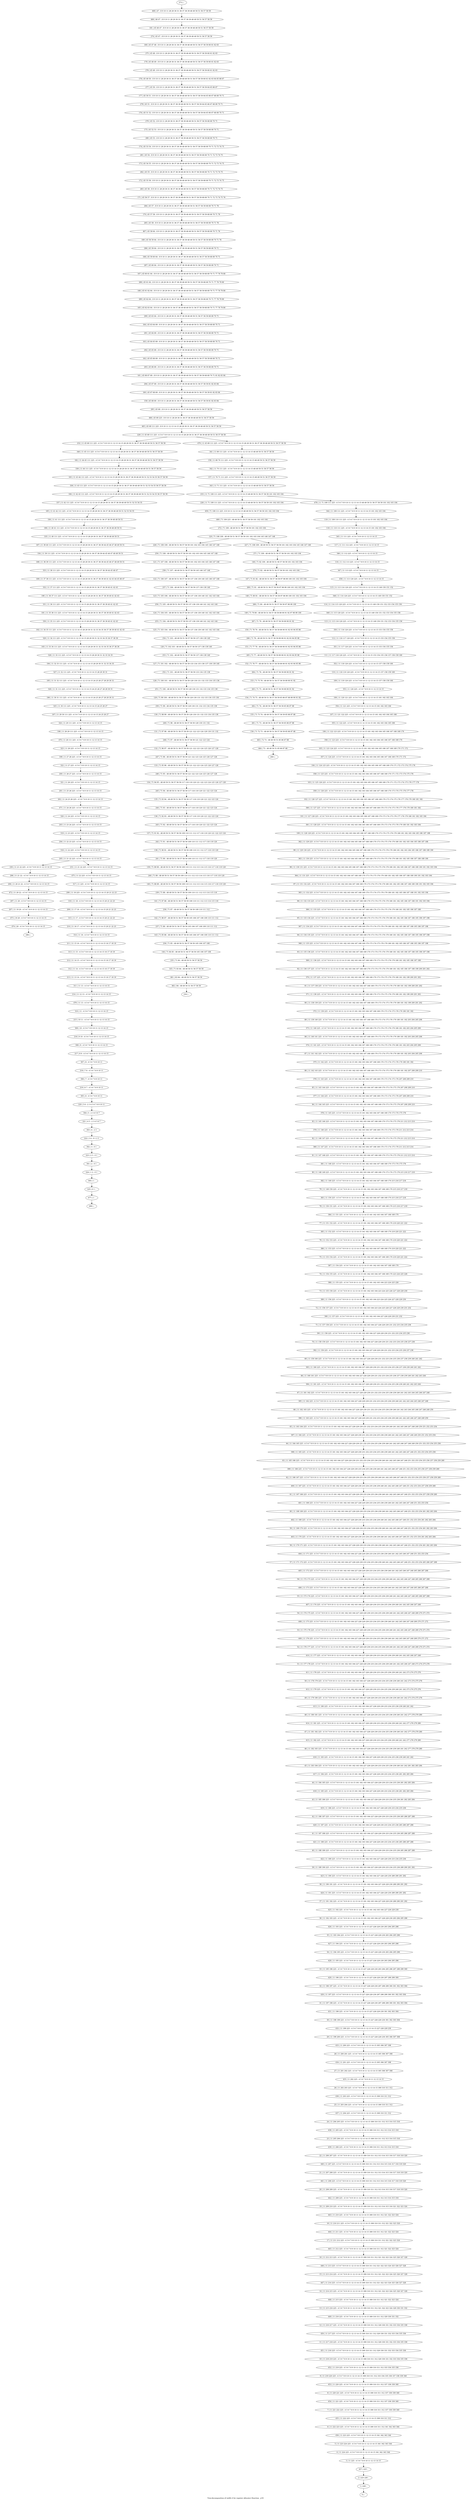 digraph G {
graph [label="Tree-decomposition of width 4 for register allocator (function _y1f)"]
0[label="0 | : "];
1[label="1 | 226 : "];
2[label="2 | 225 226 : "];
3[label="3 | 11 225 : 4 5 6 7 8 9 10 11 12 13 14 15 "];
4[label="4 | 11 224 225 : 4 5 6 7 8 9 10 11 12 13 14 15 341 342 343 344 "];
5[label="5 | 11 223 224 225 : 4 5 6 7 8 9 10 11 12 13 14 15 341 342 343 344 "];
6[label="6 | 11 222 223 225 : 4 5 6 7 8 9 10 11 12 13 14 15 309 310 311 312 341 342 343 344 "];
7[label="7 | 11 221 222 225 : 4 5 6 7 8 9 10 11 12 13 14 15 309 310 311 312 337 338 339 340 "];
8[label="8 | 11 220 221 225 : 4 5 6 7 8 9 10 11 12 13 14 15 309 310 311 312 337 338 339 340 "];
9[label="9 | 11 219 220 225 : 4 5 6 7 8 9 10 11 12 13 14 15 309 310 311 312 333 334 335 336 337 338 339 340 "];
10[label="10 | 11 218 219 225 : 4 5 6 7 8 9 10 11 12 13 14 15 309 310 311 312 329 330 331 332 333 334 335 336 "];
11[label="11 | 11 217 218 225 : 4 5 6 7 8 9 10 11 12 13 14 15 309 310 311 312 329 330 331 332 333 334 335 336 "];
12[label="12 | 11 216 217 225 : 4 5 6 7 8 9 10 11 12 13 14 15 309 310 311 312 329 330 331 332 333 334 335 336 "];
13[label="13 | 11 215 216 225 : 4 5 6 7 8 9 10 11 12 13 14 15 309 310 311 312 321 322 323 324 329 330 331 332 "];
14[label="14 | 11 214 215 225 : 4 5 6 7 8 9 10 11 12 13 14 15 309 310 311 312 321 322 323 324 325 326 327 328 "];
15[label="15 | 11 213 214 225 : 4 5 6 7 8 9 10 11 12 13 14 15 309 310 311 312 321 322 323 324 325 326 327 328 "];
16[label="16 | 11 212 213 225 : 4 5 6 7 8 9 10 11 12 13 14 15 309 310 311 312 321 322 323 324 325 326 327 328 "];
17[label="17 | 11 211 212 225 : 4 5 6 7 8 9 10 11 12 13 14 15 309 310 311 312 321 322 323 324 "];
18[label="18 | 11 210 211 225 : 4 5 6 7 8 9 10 11 12 13 14 15 309 310 311 312 321 322 323 324 "];
19[label="19 | 11 209 210 225 : 4 5 6 7 8 9 10 11 12 13 14 15 309 310 311 312 313 314 315 316 321 322 323 324 "];
20[label="20 | 11 208 209 225 : 4 5 6 7 8 9 10 11 12 13 14 15 309 310 311 312 313 314 315 316 317 318 319 320 "];
21[label="21 | 11 207 208 225 : 4 5 6 7 8 9 10 11 12 13 14 15 309 310 311 312 313 314 315 316 317 318 319 320 "];
22[label="22 | 11 206 207 225 : 4 5 6 7 8 9 10 11 12 13 14 15 309 310 311 312 313 314 315 316 317 318 319 320 "];
23[label="23 | 11 205 206 225 : 4 5 6 7 8 9 10 11 12 13 14 15 309 310 311 312 313 314 315 316 "];
24[label="24 | 11 204 205 225 : 4 5 6 7 8 9 10 11 12 13 14 15 309 310 311 312 313 314 315 316 "];
25[label="25 | 11 203 204 225 : 4 5 6 7 8 9 10 11 12 13 14 15 309 310 311 312 "];
26[label="26 | 11 202 203 225 : 4 5 6 7 8 9 10 11 12 13 14 15 309 310 311 312 "];
27[label="27 | 11 201 202 225 : 4 5 6 7 8 9 10 11 12 13 14 15 305 306 307 308 "];
28[label="28 | 11 200 201 225 : 4 5 6 7 8 9 10 11 12 13 14 15 305 306 307 308 "];
29[label="29 | 11 199 200 225 : 4 5 6 7 8 9 10 11 12 13 14 15 227 228 229 230 305 306 307 308 "];
30[label="30 | 11 198 199 225 : 4 5 6 7 8 9 10 11 12 13 14 15 227 228 229 230 301 302 303 304 "];
31[label="31 | 11 197 198 225 : 4 5 6 7 8 9 10 11 12 13 14 15 227 228 229 230 297 298 299 300 301 302 303 304 "];
32[label="32 | 11 196 197 225 : 4 5 6 7 8 9 10 11 12 13 14 15 227 228 229 230 297 298 299 300 301 302 303 304 "];
33[label="33 | 11 195 196 225 : 4 5 6 7 8 9 10 11 12 13 14 15 227 228 229 230 293 294 295 296 297 298 299 300 "];
34[label="34 | 11 194 195 225 : 4 5 6 7 8 9 10 11 12 13 14 15 227 228 229 230 293 294 295 296 "];
35[label="35 | 11 193 194 225 : 4 5 6 7 8 9 10 11 12 13 14 15 227 228 229 230 293 294 295 296 "];
36[label="36 | 11 192 193 225 : 4 5 6 7 8 9 10 11 12 13 14 15 161 162 163 164 227 228 229 230 293 294 295 296 "];
37[label="37 | 11 191 192 225 : 4 5 6 7 8 9 10 11 12 13 14 15 161 162 163 164 227 228 229 230 289 290 291 292 "];
38[label="38 | 11 190 191 225 : 4 5 6 7 8 9 10 11 12 13 14 15 161 162 163 164 227 228 229 230 289 290 291 292 "];
39[label="39 | 11 189 190 225 : 4 5 6 7 8 9 10 11 12 13 14 15 161 162 163 164 227 228 229 230 233 234 235 236 289 290 291 292 "];
40[label="40 | 11 188 189 225 : 4 5 6 7 8 9 10 11 12 13 14 15 161 162 163 164 227 228 229 230 233 234 235 236 285 286 287 288 "];
41[label="41 | 11 187 188 225 : 4 5 6 7 8 9 10 11 12 13 14 15 161 162 163 164 227 228 229 230 233 234 235 236 285 286 287 288 "];
42[label="42 | 11 186 187 225 : 4 5 6 7 8 9 10 11 12 13 14 15 161 162 163 164 227 228 229 230 233 234 235 236 285 286 287 288 "];
43[label="43 | 11 185 186 225 : 4 5 6 7 8 9 10 11 12 13 14 15 161 162 163 164 227 228 229 230 233 234 235 236 281 282 283 284 "];
44[label="44 | 11 184 185 225 : 4 5 6 7 8 9 10 11 12 13 14 15 161 162 163 164 227 228 229 230 233 234 235 236 281 282 283 284 "];
45[label="45 | 11 183 184 225 : 4 5 6 7 8 9 10 11 12 13 14 15 161 162 163 164 227 228 229 230 233 234 235 236 239 240 241 242 281 282 283 284 "];
46[label="46 | 11 182 183 225 : 4 5 6 7 8 9 10 11 12 13 14 15 161 162 163 164 227 228 229 230 233 234 235 236 239 240 241 242 277 278 279 280 "];
47[label="47 | 11 181 182 225 : 4 5 6 7 8 9 10 11 12 13 14 15 161 162 163 164 227 228 229 230 233 234 235 236 239 240 241 242 277 278 279 280 "];
48[label="48 | 11 180 181 225 : 4 5 6 7 8 9 10 11 12 13 14 15 161 162 163 164 227 228 229 230 233 234 235 236 239 240 241 242 277 278 279 280 "];
49[label="49 | 11 179 180 225 : 4 5 6 7 8 9 10 11 12 13 14 15 161 162 163 164 227 228 229 230 233 234 235 236 239 240 241 242 273 274 275 276 "];
50[label="50 | 11 178 179 225 : 4 5 6 7 8 9 10 11 12 13 14 15 161 162 163 164 227 228 229 230 233 234 235 236 239 240 241 242 273 274 275 276 "];
51[label="51 | 11 177 178 225 : 4 5 6 7 8 9 10 11 12 13 14 15 161 162 163 164 227 228 229 230 233 234 235 236 239 240 241 242 245 246 247 248 273 274 275 276 "];
52[label="52 | 11 176 177 225 : 4 5 6 7 8 9 10 11 12 13 14 15 161 162 163 164 227 228 229 230 233 234 235 236 239 240 241 242 245 246 247 248 269 270 271 272 "];
53[label="53 | 11 175 176 225 : 4 5 6 7 8 9 10 11 12 13 14 15 161 162 163 164 227 228 229 230 233 234 235 236 239 240 241 242 245 246 247 248 269 270 271 272 "];
54[label="54 | 11 174 175 225 : 4 5 6 7 8 9 10 11 12 13 14 15 161 162 163 164 227 228 229 230 233 234 235 236 239 240 241 242 245 246 247 248 269 270 271 272 "];
55[label="55 | 11 173 174 225 : 4 5 6 7 8 9 10 11 12 13 14 15 161 162 163 164 227 228 229 230 233 234 235 236 239 240 241 242 245 246 247 248 265 266 267 268 "];
56[label="56 | 11 172 173 225 : 4 5 6 7 8 9 10 11 12 13 14 15 161 162 163 164 227 228 229 230 233 234 235 236 239 240 241 242 245 246 247 248 265 266 267 268 "];
57[label="57 | 11 171 172 225 : 4 5 6 7 8 9 10 11 12 13 14 15 161 162 163 164 227 228 229 230 233 234 235 236 239 240 241 242 245 246 247 248 251 252 253 254 265 266 267 268 "];
58[label="58 | 11 170 171 225 : 4 5 6 7 8 9 10 11 12 13 14 15 161 162 163 164 227 228 229 230 233 234 235 236 239 240 241 242 245 246 247 248 251 252 253 254 261 262 263 264 "];
59[label="59 | 11 169 170 225 : 4 5 6 7 8 9 10 11 12 13 14 15 161 162 163 164 227 228 229 230 233 234 235 236 239 240 241 242 245 246 247 248 251 252 253 254 261 262 263 264 "];
60[label="60 | 11 168 169 225 : 4 5 6 7 8 9 10 11 12 13 14 15 161 162 163 164 227 228 229 230 233 234 235 236 239 240 241 242 245 246 247 248 251 252 253 254 261 262 263 264 "];
61[label="61 | 11 167 168 225 : 4 5 6 7 8 9 10 11 12 13 14 15 161 162 163 164 227 228 229 230 233 234 235 236 239 240 241 242 245 246 247 248 251 252 253 254 257 258 259 260 "];
62[label="62 | 11 166 167 225 : 4 5 6 7 8 9 10 11 12 13 14 15 161 162 163 164 227 228 229 230 233 234 235 236 239 240 241 242 245 246 247 248 251 252 253 254 255 256 257 258 259 260 "];
63[label="63 | 11 165 166 225 : 4 5 6 7 8 9 10 11 12 13 14 15 161 162 163 164 227 228 229 230 231 232 233 234 235 236 239 240 241 242 245 246 247 248 251 252 253 254 255 256 257 258 259 260 "];
64[label="64 | 11 164 165 225 : 4 5 6 7 8 9 10 11 12 13 14 15 161 162 163 164 227 228 229 230 231 232 233 234 235 236 239 240 241 242 245 246 247 248 249 250 251 252 253 254 255 256 "];
65[label="65 | 11 163 164 225 : 4 5 6 7 8 9 10 11 12 13 14 15 161 162 163 164 227 228 229 230 231 232 233 234 235 236 239 240 241 242 245 246 247 248 249 250 251 252 253 254 "];
66[label="66 | 11 162 163 225 : 4 5 6 7 8 9 10 11 12 13 14 15 161 162 163 164 227 228 229 230 231 232 233 234 235 236 239 240 241 242 243 244 245 246 247 248 249 250 "];
67[label="67 | 11 161 162 225 : 4 5 6 7 8 9 10 11 12 13 14 15 161 162 163 164 227 228 229 230 231 232 233 234 235 236 239 240 241 242 243 244 245 246 247 248 "];
68[label="68 | 11 160 161 225 : 4 5 6 7 8 9 10 11 12 13 14 15 161 162 163 164 227 228 229 230 231 232 233 234 235 236 237 238 239 240 241 242 243 244 "];
69[label="69 | 11 159 160 225 : 4 5 6 7 8 9 10 11 12 13 14 15 161 162 163 164 227 228 229 230 231 232 233 234 235 236 237 238 239 240 241 242 "];
70[label="70 | 11 158 159 225 : 4 5 6 7 8 9 10 11 12 13 14 15 161 162 163 164 227 228 229 230 231 232 233 234 235 236 237 238 "];
71[label="71 | 11 157 158 225 : 4 5 6 7 8 9 10 11 12 13 14 15 161 162 163 164 227 228 229 230 231 232 233 234 235 236 "];
72[label="72 | 11 156 157 225 : 4 5 6 7 8 9 10 11 12 13 14 15 161 162 163 164 223 224 225 226 227 228 229 230 231 232 "];
73[label="73 | 11 155 156 225 : 4 5 6 7 8 9 10 11 12 13 14 15 161 162 163 164 223 224 225 226 227 228 229 230 "];
74[label="74 | 11 154 155 225 : 4 5 6 7 8 9 10 11 12 13 14 15 161 162 163 164 167 168 169 170 223 224 225 226 "];
75[label="75 | 11 153 154 225 : 4 5 6 7 8 9 10 11 12 13 14 15 161 162 163 164 167 168 169 170 219 220 221 222 "];
76[label="76 | 11 152 153 225 : 4 5 6 7 8 9 10 11 12 13 14 15 161 162 163 164 167 168 169 170 219 220 221 222 "];
77[label="77 | 11 151 152 225 : 4 5 6 7 8 9 10 11 12 13 14 15 161 162 163 164 167 168 169 170 219 220 221 222 "];
78[label="78 | 11 150 151 225 : 4 5 6 7 8 9 10 11 12 13 14 15 161 162 163 164 167 168 169 170 215 216 217 218 "];
79[label="79 | 11 149 150 225 : 4 5 6 7 8 9 10 11 12 13 14 15 161 162 163 164 167 168 169 170 215 216 217 218 "];
80[label="80 | 11 148 149 225 : 4 5 6 7 8 9 10 11 12 13 14 15 161 162 163 164 167 168 169 170 173 174 175 176 215 216 217 218 "];
81[label="81 | 11 147 148 225 : 4 5 6 7 8 9 10 11 12 13 14 15 161 162 163 164 167 168 169 170 173 174 175 176 211 212 213 214 "];
82[label="82 | 11 146 147 225 : 4 5 6 7 8 9 10 11 12 13 14 15 161 162 163 164 167 168 169 170 173 174 175 176 211 212 213 214 "];
83[label="83 | 11 145 146 225 : 4 5 6 7 8 9 10 11 12 13 14 15 161 162 163 164 167 168 169 170 173 174 175 176 211 212 213 214 "];
84[label="84 | 11 144 145 225 : 4 5 6 7 8 9 10 11 12 13 14 15 161 162 163 164 167 168 169 170 173 174 175 176 207 208 209 210 "];
85[label="85 | 11 143 144 225 : 4 5 6 7 8 9 10 11 12 13 14 15 161 162 163 164 167 168 169 170 173 174 175 176 207 208 209 210 "];
86[label="86 | 11 142 143 225 : 4 5 6 7 8 9 10 11 12 13 14 15 161 162 163 164 167 168 169 170 173 174 175 176 179 180 181 182 207 208 209 210 "];
87[label="87 | 11 141 142 225 : 4 5 6 7 8 9 10 11 12 13 14 15 161 162 163 164 167 168 169 170 173 174 175 176 179 180 181 182 203 204 205 206 "];
88[label="88 | 11 140 141 225 : 4 5 6 7 8 9 10 11 12 13 14 15 161 162 163 164 167 168 169 170 173 174 175 176 179 180 181 182 203 204 205 206 "];
89[label="89 | 11 139 140 225 : 4 5 6 7 8 9 10 11 12 13 14 15 161 162 163 164 167 168 169 170 173 174 175 176 179 180 181 182 203 204 205 206 "];
90[label="90 | 11 138 139 225 : 4 5 6 7 8 9 10 11 12 13 14 15 161 162 163 164 167 168 169 170 173 174 175 176 179 180 181 182 199 200 201 202 "];
91[label="91 | 11 137 138 225 : 4 5 6 7 8 9 10 11 12 13 14 15 161 162 163 164 167 168 169 170 173 174 175 176 179 180 181 182 199 200 201 202 "];
92[label="92 | 11 136 137 225 : 4 5 6 7 8 9 10 11 12 13 14 15 161 162 163 164 167 168 169 170 173 174 175 176 179 180 181 182 185 186 187 188 199 200 201 202 "];
93[label="93 | 11 135 136 225 : 4 5 6 7 8 9 10 11 12 13 14 15 161 162 163 164 167 168 169 170 173 174 175 176 179 180 181 182 185 186 187 188 195 196 197 198 "];
94[label="94 | 11 134 135 225 : 4 5 6 7 8 9 10 11 12 13 14 15 161 162 163 164 167 168 169 170 173 174 175 176 179 180 181 182 185 186 187 188 195 196 197 198 "];
95[label="95 | 11 133 134 225 : 4 5 6 7 8 9 10 11 12 13 14 15 161 162 163 164 167 168 169 170 173 174 175 176 179 180 181 182 185 186 187 188 195 196 197 198 "];
96[label="96 | 11 132 133 225 : 4 5 6 7 8 9 10 11 12 13 14 15 161 162 163 164 167 168 169 170 173 174 175 176 179 180 181 182 185 186 187 188 191 192 193 194 "];
97[label="97 | 11 131 132 225 : 4 5 6 7 8 9 10 11 12 13 14 15 161 162 163 164 167 168 169 170 173 174 175 176 179 180 181 182 185 186 187 188 189 190 191 192 193 194 "];
98[label="98 | 11 130 131 225 : 4 5 6 7 8 9 10 11 12 13 14 15 161 162 163 164 165 166 167 168 169 170 173 174 175 176 179 180 181 182 185 186 187 188 189 190 191 192 193 194 "];
99[label="99 | 11 129 130 225 : 4 5 6 7 8 9 10 11 12 13 14 15 161 162 163 164 165 166 167 168 169 170 173 174 175 176 179 180 181 182 183 184 185 186 187 188 189 190 "];
100[label="100 | 11 128 129 225 : 4 5 6 7 8 9 10 11 12 13 14 15 161 162 163 164 165 166 167 168 169 170 173 174 175 176 179 180 181 182 183 184 185 186 187 188 "];
101[label="101 | 11 127 128 225 : 4 5 6 7 8 9 10 11 12 13 14 15 161 162 163 164 165 166 167 168 169 170 173 174 175 176 177 178 179 180 181 182 183 184 "];
102[label="102 | 11 126 127 225 : 4 5 6 7 8 9 10 11 12 13 14 15 161 162 163 164 165 166 167 168 169 170 173 174 175 176 177 178 179 180 181 182 "];
103[label="103 | 11 125 126 225 : 4 5 6 7 8 9 10 11 12 13 14 15 161 162 163 164 165 166 167 168 169 170 171 172 173 174 175 176 177 178 "];
104[label="104 | 11 124 125 225 : 4 5 6 7 8 9 10 11 12 13 14 15 161 162 163 164 165 166 167 168 169 170 171 172 173 174 175 176 "];
105[label="105 | 11 123 124 225 : 4 5 6 7 8 9 10 11 12 13 14 15 161 162 163 164 165 166 167 168 169 170 171 172 "];
106[label="106 | 11 122 123 225 : 4 5 6 7 8 9 10 11 12 13 14 15 161 162 163 164 165 166 167 168 169 170 "];
107[label="107 | 11 121 122 225 : 4 5 6 7 8 9 10 11 12 13 14 15 161 162 163 164 165 166 "];
108[label="108 | 11 120 121 225 : 4 5 6 7 8 9 10 11 12 13 14 15 161 162 163 164 "];
109[label="109 | 11 119 120 225 : 4 5 6 7 8 9 10 11 12 13 14 15 157 158 159 160 "];
110[label="110 | 11 118 119 120 225 : 4 5 6 7 8 9 10 11 12 13 14 15 157 158 159 160 "];
111[label="111 | 11 117 118 120 225 : 4 5 6 7 8 9 10 11 12 13 14 15 153 154 155 156 157 158 159 160 "];
112[label="112 | 11 116 117 120 225 : 4 5 6 7 8 9 10 11 12 13 14 15 153 154 155 156 "];
113[label="113 | 11 115 116 120 225 : 4 5 6 7 8 9 10 11 12 13 14 15 149 150 151 152 153 154 155 156 "];
114[label="114 | 11 114 115 120 225 : 4 5 6 7 8 9 10 11 12 13 14 15 149 150 151 152 153 154 155 156 "];
115[label="115 | 11 113 114 120 225 : 4 5 6 7 8 9 10 11 12 13 14 15 149 150 151 152 "];
116[label="116 | 11 112 113 225 : 4 5 6 7 8 9 10 11 12 13 14 15 "];
117[label="117 | 11 111 112 225 : 4 5 6 7 8 9 10 11 12 13 14 15 "];
118[label="118 | 11 110 111 225 : 4 5 6 7 8 9 10 11 12 13 14 15 101 102 103 104 "];
119[label="119 | 11 109 110 111 225 : 4 5 6 7 8 9 10 11 12 13 14 15 101 102 103 104 "];
120[label="120 | 71 108 109 : 48 49 50 51 56 57 58 59 101 102 103 104 145 146 147 148 "];
121[label="121 | 71 107 108 : 48 49 50 51 56 57 58 59 101 102 103 104 145 146 147 148 "];
122[label="122 | 71 106 107 : 48 49 50 51 56 57 58 59 137 138 139 140 145 146 147 148 "];
123[label="123 | 71 105 106 : 48 49 50 51 56 57 58 59 137 138 139 140 141 142 143 144 "];
124[label="124 | 71 104 105 : 48 49 50 51 56 57 58 59 137 138 139 140 141 142 143 144 "];
125[label="125 | 71 103 104 : 48 49 50 51 56 57 58 59 137 138 139 140 141 142 143 144 "];
126[label="126 | 71 102 103 : 48 49 50 51 56 57 58 59 137 138 139 140 "];
127[label="127 | 71 101 102 : 48 49 50 51 56 57 58 59 133 134 135 136 137 138 139 140 "];
128[label="128 | 71 100 101 : 48 49 50 51 56 57 58 59 129 130 131 132 133 134 135 136 "];
129[label="129 | 71 99 100 : 48 49 50 51 56 57 58 59 129 130 131 132 133 134 135 136 "];
130[label="130 | 71 98 99 : 48 49 50 51 56 57 58 59 129 130 131 132 133 134 135 136 "];
131[label="131 | 71 97 98 : 48 49 50 51 56 57 58 59 121 122 123 124 129 130 131 132 "];
132[label="132 | 71 96 97 : 48 49 50 51 56 57 58 59 121 122 123 124 125 126 127 128 "];
133[label="133 | 71 95 96 : 48 49 50 51 56 57 58 59 121 122 123 124 125 126 127 128 "];
134[label="134 | 71 94 95 : 48 49 50 51 56 57 58 59 117 118 119 120 121 122 123 124 125 126 127 128 "];
135[label="135 | 71 93 94 : 48 49 50 51 56 57 58 59 117 118 119 120 121 122 123 124 "];
136[label="136 | 71 92 93 : 48 49 50 51 56 57 58 59 117 118 119 120 121 122 123 124 "];
137[label="137 | 71 91 92 : 48 49 50 51 56 57 58 59 109 110 111 112 117 118 119 120 121 122 123 124 "];
138[label="138 | 71 90 91 : 48 49 50 51 56 57 58 59 109 110 111 112 117 118 119 120 "];
139[label="139 | 71 89 90 : 48 49 50 51 56 57 58 59 109 110 111 112 113 114 115 116 117 118 119 120 "];
140[label="140 | 71 88 89 : 48 49 50 51 56 57 58 59 109 110 111 112 113 114 115 116 117 118 119 120 "];
141[label="141 | 71 87 88 : 48 49 50 51 56 57 58 59 109 110 111 112 113 114 115 116 "];
142[label="142 | 71 86 87 : 48 49 50 51 56 57 58 59 105 106 107 108 109 110 111 112 "];
143[label="143 | 71 85 86 : 48 49 50 51 56 57 58 59 105 106 107 108 109 110 111 112 "];
144[label="144 | 71 84 85 : 48 49 50 51 56 57 58 59 105 106 107 108 "];
145[label="145 | 71 83 84 : 48 49 50 51 56 57 58 59 "];
146[label="146 | 71 82 109 : 48 49 50 51 56 57 58 59 101 102 103 104 "];
147[label="147 | 71 81 82 : 48 49 50 51 56 57 58 59 97 98 99 100 101 102 103 104 "];
148[label="148 | 71 80 81 : 48 49 50 51 56 57 58 59 97 98 99 100 101 102 103 104 "];
149[label="149 | 71 79 80 : 48 49 50 51 56 57 58 59 89 90 91 92 97 98 99 100 "];
150[label="150 | 71 78 79 : 48 49 50 51 56 57 58 59 89 90 91 92 93 94 95 96 "];
151[label="151 | 71 77 78 : 48 49 50 51 56 57 58 59 89 90 91 92 93 94 95 96 "];
152[label="152 | 71 76 77 : 48 49 50 51 56 57 58 59 89 90 91 92 93 94 95 96 "];
153[label="153 | 71 75 76 : 48 49 50 51 56 57 58 59 89 90 91 92 "];
154[label="154 | 71 74 75 : 48 49 50 51 56 57 58 59 85 86 87 88 89 90 91 92 "];
155[label="155 | 71 73 74 : 48 49 50 51 56 57 58 59 85 86 87 88 "];
156[label="156 | 71 72 73 : 48 49 50 51 56 57 58 59 85 86 87 88 "];
157[label="157 | 11 70 71 111 225 : 4 5 6 7 8 9 10 11 12 13 14 15 48 49 50 51 56 57 58 59 "];
158[label="158 | 11 69 70 111 225 : 4 5 6 7 8 9 10 11 12 13 14 15 48 49 50 51 56 57 58 59 "];
159[label="159 | 45 68 69 : 8 9 10 11 28 29 30 31 36 37 38 39 48 49 50 51 56 57 58 59 81 82 83 84 "];
160[label="160 | 45 67 68 69 : 8 9 10 11 28 29 30 31 36 37 38 39 48 49 50 51 56 57 58 59 81 82 83 84 "];
161[label="161 | 45 66 67 69 : 8 9 10 11 28 29 30 31 36 37 38 39 48 49 50 51 56 57 58 59 68 69 70 71 81 82 83 84 "];
162[label="162 | 45 65 66 69 : 8 9 10 11 28 29 30 31 36 37 38 39 48 49 50 51 56 57 58 59 68 69 70 71 "];
163[label="163 | 45 64 65 69 : 8 9 10 11 28 29 30 31 36 37 38 39 48 49 50 51 56 57 58 59 68 69 70 71 "];
164[label="164 | 45 63 64 69 : 8 9 10 11 28 29 30 31 36 37 38 39 48 49 50 51 56 57 58 59 68 69 70 71 "];
165[label="165 | 45 62 63 64 : 8 9 10 11 28 29 30 31 36 37 38 39 48 49 50 51 56 57 58 59 68 69 70 71 77 78 79 80 "];
166[label="166 | 45 61 62 64 : 8 9 10 11 28 29 30 31 36 37 38 39 48 49 50 51 56 57 58 59 68 69 70 71 77 78 79 80 "];
167[label="167 | 45 60 61 64 : 8 9 10 11 28 29 30 31 36 37 38 39 48 49 50 51 56 57 58 59 68 69 70 71 77 78 79 80 "];
168[label="168 | 45 59 60 64 : 8 9 10 11 28 29 30 31 36 37 38 39 48 49 50 51 56 57 58 59 68 69 70 71 "];
169[label="169 | 45 58 59 64 : 8 9 10 11 28 29 30 31 36 37 38 39 48 49 50 51 56 57 58 59 68 69 70 71 76 "];
170[label="170 | 45 57 58 : 8 9 10 11 28 29 30 31 36 37 38 39 48 49 50 51 56 57 58 59 68 69 70 71 76 "];
171[label="171 | 45 56 57 : 8 9 10 11 28 29 30 31 36 37 38 39 48 49 50 51 56 57 58 59 68 69 70 71 72 73 74 75 76 "];
172[label="172 | 45 55 56 : 8 9 10 11 28 29 30 31 36 37 38 39 48 49 50 51 56 57 58 59 68 69 70 71 72 73 74 75 "];
173[label="173 | 45 54 55 : 8 9 10 11 28 29 30 31 36 37 38 39 48 49 50 51 56 57 58 59 68 69 70 71 72 73 74 75 "];
174[label="174 | 45 53 54 : 8 9 10 11 28 29 30 31 36 37 38 39 48 49 50 51 56 57 58 59 68 69 70 71 72 73 74 75 "];
175[label="175 | 45 52 53 : 8 9 10 11 28 29 30 31 36 37 38 39 48 49 50 51 56 57 58 59 68 69 70 71 "];
176[label="176 | 45 51 52 : 8 9 10 11 28 29 30 31 36 37 38 39 48 49 50 51 56 57 58 59 64 65 66 67 68 69 70 71 "];
177[label="177 | 45 50 51 : 8 9 10 11 28 29 30 31 36 37 38 39 48 49 50 51 56 57 58 59 64 65 66 67 68 69 70 71 "];
178[label="178 | 45 49 50 : 8 9 10 11 28 29 30 31 36 37 38 39 48 49 50 51 56 57 58 59 60 61 62 63 64 65 66 67 "];
179[label="179 | 45 48 49 : 8 9 10 11 28 29 30 31 36 37 38 39 48 49 50 51 56 57 58 59 60 61 62 63 "];
180[label="180 | 45 47 48 : 8 9 10 11 28 29 30 31 36 37 38 39 48 49 50 51 56 57 58 59 60 61 62 63 "];
181[label="181 | 45 46 47 : 8 9 10 11 28 29 30 31 36 37 38 39 48 49 50 51 56 57 58 59 "];
182[label="182 | 11 44 45 111 225 : 4 5 6 7 8 9 10 11 12 13 14 15 28 29 30 31 36 37 38 39 48 49 50 51 56 57 58 59 "];
183[label="183 | 11 43 44 111 225 : 4 5 6 7 8 9 10 11 12 13 14 15 28 29 30 31 36 37 38 39 48 49 50 51 52 53 54 55 56 57 58 59 "];
184[label="184 | 11 42 43 111 225 : 4 5 6 7 8 9 10 11 12 13 14 15 28 29 30 31 36 37 38 39 48 49 50 51 52 53 54 55 56 57 58 59 "];
185[label="185 | 11 41 42 111 225 : 4 5 6 7 8 9 10 11 12 13 14 15 28 29 30 31 36 37 38 39 48 49 50 51 52 53 54 55 "];
186[label="186 | 11 40 41 111 225 : 4 5 6 7 8 9 10 11 12 13 14 15 28 29 30 31 36 37 38 39 48 49 50 51 "];
187[label="187 | 11 39 40 111 225 : 4 5 6 7 8 9 10 11 12 13 14 15 28 29 30 31 36 37 38 39 44 45 46 47 48 49 50 51 "];
188[label="188 | 11 38 39 111 225 : 4 5 6 7 8 9 10 11 12 13 14 15 28 29 30 31 36 37 38 39 44 45 46 47 48 49 50 51 "];
189[label="189 | 11 37 38 111 225 : 4 5 6 7 8 9 10 11 12 13 14 15 28 29 30 31 36 37 38 39 40 41 42 43 44 45 46 47 "];
190[label="190 | 11 36 37 111 225 : 4 5 6 7 8 9 10 11 12 13 14 15 28 29 30 31 36 37 38 39 40 41 42 43 "];
191[label="191 | 11 35 36 111 225 : 4 5 6 7 8 9 10 11 12 13 14 15 28 29 30 31 36 37 38 39 40 41 42 43 "];
192[label="192 | 11 34 35 111 225 : 4 5 6 7 8 9 10 11 12 13 14 15 28 29 30 31 32 33 34 35 36 37 38 39 40 41 42 43 "];
193[label="193 | 11 33 34 111 225 : 4 5 6 7 8 9 10 11 12 13 14 15 28 29 30 31 32 33 34 35 36 37 38 39 "];
194[label="194 | 11 32 33 111 225 : 4 5 6 7 8 9 10 11 12 13 14 15 28 29 30 31 32 33 34 35 "];
195[label="195 | 11 31 32 111 225 : 4 5 6 7 8 9 10 11 12 13 14 15 24 25 26 27 28 29 30 31 "];
196[label="196 | 11 30 31 111 225 : 4 5 6 7 8 9 10 11 12 13 14 15 24 25 26 27 28 29 30 31 "];
197[label="197 | 11 29 30 111 225 : 4 5 6 7 8 9 10 11 12 13 14 15 24 25 26 27 "];
198[label="198 | 11 28 29 111 225 : 4 5 6 7 8 9 10 11 12 13 14 15 "];
199[label="199 | 11 27 28 225 : 4 5 6 7 8 9 10 11 12 13 14 15 "];
200[label="200 | 11 26 27 225 : 4 5 6 7 8 9 10 11 12 13 14 15 "];
201[label="201 | 11 25 26 225 : 4 5 6 7 8 9 10 11 12 13 14 15 "];
202[label="202 | 11 24 25 26 225 : 4 5 6 7 8 9 10 11 12 13 14 15 "];
203[label="203 | 11 23 24 225 : 4 5 6 7 8 9 10 11 12 13 14 15 "];
204[label="204 | 11 22 23 225 : 4 5 6 7 8 9 10 11 12 13 14 15 "];
205[label="205 | 11 21 22 225 : 4 5 6 7 8 9 10 11 12 13 14 15 "];
206[label="206 | 11 20 21 22 : 4 5 6 7 8 9 10 11 12 13 14 15 "];
207[label="207 | 11 19 20 : 4 5 6 7 8 9 10 11 12 13 14 15 "];
208[label="208 | 11 18 225 : 4 5 6 7 8 9 10 11 12 13 14 15 20 21 22 23 "];
209[label="209 | 11 17 18 : 4 5 6 7 8 9 10 11 12 13 14 15 20 21 22 23 "];
210[label="210 | 11 16 17 : 4 5 6 7 8 9 10 11 12 13 14 15 20 21 22 23 "];
211[label="211 | 11 15 16 : 4 5 6 7 8 9 10 11 12 13 14 15 16 17 18 19 "];
212[label="212 | 11 14 15 : 4 5 6 7 8 9 10 11 12 13 14 15 16 17 18 19 "];
213[label="213 | 11 13 14 : 4 5 6 7 8 9 10 11 12 13 14 15 16 17 18 19 "];
214[label="214 | 11 12 13 : 4 5 6 7 8 9 10 11 12 13 14 15 "];
215[label="215 | 10 11 : 4 5 6 7 8 9 10 11 12 13 14 15 "];
216[label="216 | 9 10 : 4 5 6 7 8 9 10 11 12 13 14 15 "];
217[label="217 | 8 9 : 4 5 6 7 8 9 10 11 12 13 14 15 "];
218[label="218 | 7 8 : 4 5 6 7 8 9 10 11 "];
219[label="219 | 6 7 : 4 5 6 7 8 9 10 11 "];
220[label="220 | 5 6 : 2 3 4 5 6 7 8 9 10 11 "];
221[label="221 | 4 5 : 2 3 4 5 6 7 "];
222[label="222 | 3 4 : 0 1 2 3 "];
223[label="223 | 2 3 : 0 1 "];
224[label="224 | 1 2 : 0 1 "];
225[label="225 | 0 1 : "];
226[label="226 | 71 108 109 : 48 49 50 51 56 57 58 59 101 102 103 104 145 146 147 148 "];
227[label="227 | 71 108 109 : 48 49 50 51 56 57 58 59 101 102 103 104 145 146 147 148 "];
228[label="228 | 11 71 109 111 225 : 4 5 6 7 8 9 10 11 12 13 14 15 48 49 50 51 56 57 58 59 101 102 103 104 "];
229[label="229 | 11 45 69 111 225 : 4 5 6 7 8 9 10 11 12 13 14 15 28 29 30 31 36 37 38 39 48 49 50 51 56 57 58 59 "];
230[label="230 | 11 21 22 225 : 4 5 6 7 8 9 10 11 12 13 14 15 "];
231[label="231 | 11 21 22 225 : 4 5 6 7 8 9 10 11 12 13 14 15 "];
232[label="232 | 11 45 69 111 225 : 4 5 6 7 8 9 10 11 12 13 14 15 28 29 30 31 36 37 38 39 48 49 50 51 56 57 58 59 "];
233[label="233 | 11 71 109 111 225 : 4 5 6 7 8 9 10 11 12 13 14 15 48 49 50 51 56 57 58 59 101 102 103 104 "];
234[label="234 | : "];
235[label="235 | 71 84 : 48 49 50 51 56 57 58 59 "];
236[label="236 | 71 85 : 48 49 50 51 56 57 58 59 105 106 107 108 "];
237[label="237 | 71 86 : 48 49 50 51 56 57 58 59 105 106 107 108 109 110 111 112 "];
238[label="238 | 71 87 : 48 49 50 51 56 57 58 59 109 110 111 112 "];
239[label="239 | 71 88 : 48 49 50 51 56 57 58 59 109 110 111 112 113 114 115 116 "];
240[label="240 | 71 89 : 48 49 50 51 56 57 58 59 109 110 111 112 113 114 115 116 117 118 119 120 "];
241[label="241 | 71 90 : 48 49 50 51 56 57 58 59 109 110 111 112 117 118 119 120 "];
242[label="242 | 71 91 : 48 49 50 51 56 57 58 59 109 110 111 112 117 118 119 120 "];
243[label="243 | 71 92 : 48 49 50 51 56 57 58 59 117 118 119 120 121 122 123 124 "];
244[label="244 | 71 93 : 48 49 50 51 56 57 58 59 117 118 119 120 121 122 123 124 "];
245[label="245 | 71 94 : 48 49 50 51 56 57 58 59 117 118 119 120 121 122 123 124 "];
246[label="246 | 71 95 : 48 49 50 51 56 57 58 59 121 122 123 124 125 126 127 128 "];
247[label="247 | 71 96 : 48 49 50 51 56 57 58 59 121 122 123 124 125 126 127 128 "];
248[label="248 | 71 97 : 48 49 50 51 56 57 58 59 121 122 123 124 "];
249[label="249 | 71 98 : 48 49 50 51 56 57 58 59 129 130 131 132 "];
250[label="250 | 71 99 : 48 49 50 51 56 57 58 59 129 130 131 132 133 134 135 136 "];
251[label="251 | 71 100 : 48 49 50 51 56 57 58 59 129 130 131 132 133 134 135 136 "];
252[label="252 | 71 101 : 48 49 50 51 56 57 58 59 133 134 135 136 "];
253[label="253 | 71 102 : 48 49 50 51 56 57 58 59 137 138 139 140 "];
254[label="254 | 71 103 : 48 49 50 51 56 57 58 59 137 138 139 140 "];
255[label="255 | 71 104 : 48 49 50 51 56 57 58 59 137 138 139 140 141 142 143 144 "];
256[label="256 | 71 105 : 48 49 50 51 56 57 58 59 137 138 139 140 141 142 143 144 "];
257[label="257 | 71 106 : 48 49 50 51 56 57 58 59 137 138 139 140 "];
258[label="258 | 71 107 : 48 49 50 51 56 57 58 59 145 146 147 148 "];
259[label="259 | 71 108 : 48 49 50 51 56 57 58 59 101 102 103 104 145 146 147 148 "];
260[label="260 | : "];
261[label="261 | 71 73 : 48 49 50 51 56 57 58 59 85 86 87 88 "];
262[label="262 | 71 74 : 48 49 50 51 56 57 58 59 85 86 87 88 "];
263[label="263 | 71 75 : 48 49 50 51 56 57 58 59 89 90 91 92 "];
264[label="264 | 71 76 : 48 49 50 51 56 57 58 59 89 90 91 92 "];
265[label="265 | 71 77 : 48 49 50 51 56 57 58 59 89 90 91 92 93 94 95 96 "];
266[label="266 | 71 78 : 48 49 50 51 56 57 58 59 89 90 91 92 93 94 95 96 "];
267[label="267 | 71 79 : 48 49 50 51 56 57 58 59 89 90 91 92 "];
268[label="268 | 71 80 : 48 49 50 51 56 57 58 59 97 98 99 100 "];
269[label="269 | 71 81 : 48 49 50 51 56 57 58 59 97 98 99 100 101 102 103 104 "];
270[label="270 | 71 82 : 48 49 50 51 56 57 58 59 101 102 103 104 "];
271[label="271 | 71 109 : 48 49 50 51 56 57 58 59 101 102 103 104 "];
272[label="272 | 71 109 : 48 49 50 51 56 57 58 59 101 102 103 104 "];
273[label="273 | : "];
274[label="274 | 45 47 : 8 9 10 11 28 29 30 31 36 37 38 39 48 49 50 51 56 57 58 59 "];
275[label="275 | 45 48 : 8 9 10 11 28 29 30 31 36 37 38 39 48 49 50 51 56 57 58 59 60 61 62 63 "];
276[label="276 | 45 49 : 8 9 10 11 28 29 30 31 36 37 38 39 48 49 50 51 56 57 58 59 60 61 62 63 "];
277[label="277 | 45 50 : 8 9 10 11 28 29 30 31 36 37 38 39 48 49 50 51 56 57 58 59 64 65 66 67 "];
278[label="278 | 45 51 : 8 9 10 11 28 29 30 31 36 37 38 39 48 49 50 51 56 57 58 59 64 65 66 67 68 69 70 71 "];
279[label="279 | 45 52 : 8 9 10 11 28 29 30 31 36 37 38 39 48 49 50 51 56 57 58 59 68 69 70 71 "];
280[label="280 | 45 53 : 8 9 10 11 28 29 30 31 36 37 38 39 48 49 50 51 56 57 58 59 68 69 70 71 "];
281[label="281 | 45 54 : 8 9 10 11 28 29 30 31 36 37 38 39 48 49 50 51 56 57 58 59 68 69 70 71 72 73 74 75 "];
282[label="282 | 45 55 : 8 9 10 11 28 29 30 31 36 37 38 39 48 49 50 51 56 57 58 59 68 69 70 71 72 73 74 75 "];
283[label="283 | 45 56 : 8 9 10 11 28 29 30 31 36 37 38 39 48 49 50 51 56 57 58 59 68 69 70 71 72 73 74 75 "];
284[label="284 | 45 57 : 8 9 10 11 28 29 30 31 36 37 38 39 48 49 50 51 56 57 58 59 68 69 70 71 76 "];
285[label="285 | 45 58 : 8 9 10 11 28 29 30 31 36 37 38 39 48 49 50 51 56 57 58 59 68 69 70 71 76 "];
286[label="286 | 45 59 64 : 8 9 10 11 28 29 30 31 36 37 38 39 48 49 50 51 56 57 58 59 68 69 70 71 "];
287[label="287 | 45 60 64 : 8 9 10 11 28 29 30 31 36 37 38 39 48 49 50 51 56 57 58 59 68 69 70 71 "];
288[label="288 | 45 61 64 : 8 9 10 11 28 29 30 31 36 37 38 39 48 49 50 51 56 57 58 59 68 69 70 71 77 78 79 80 "];
289[label="289 | 45 62 64 : 8 9 10 11 28 29 30 31 36 37 38 39 48 49 50 51 56 57 58 59 68 69 70 71 77 78 79 80 "];
290[label="290 | 45 63 64 : 8 9 10 11 28 29 30 31 36 37 38 39 48 49 50 51 56 57 58 59 68 69 70 71 "];
291[label="291 | 45 64 69 : 8 9 10 11 28 29 30 31 36 37 38 39 48 49 50 51 56 57 58 59 68 69 70 71 "];
292[label="292 | 45 65 69 : 8 9 10 11 28 29 30 31 36 37 38 39 48 49 50 51 56 57 58 59 68 69 70 71 "];
293[label="293 | 45 66 69 : 8 9 10 11 28 29 30 31 36 37 38 39 48 49 50 51 56 57 58 59 68 69 70 71 "];
294[label="294 | 45 67 69 : 8 9 10 11 28 29 30 31 36 37 38 39 48 49 50 51 56 57 58 59 81 82 83 84 "];
295[label="295 | 45 69 : 8 9 10 11 28 29 30 31 36 37 38 39 48 49 50 51 56 57 58 59 "];
296[label="296 | : "];
297[label="297 | 11 20 : 4 5 6 7 8 9 10 11 12 13 14 15 "];
298[label="298 | 11 21 22 : 4 5 6 7 8 9 10 11 12 13 14 15 "];
299[label="299 | : "];
300[label="300 | 1 : "];
301[label="301 | 2 : 0 1 "];
302[label="302 | 3 : 0 1 "];
303[label="303 | 4 : 2 3 "];
304[label="304 | 5 : 2 3 4 5 6 7 "];
305[label="305 | 6 : 4 5 6 7 8 9 10 11 "];
306[label="306 | 7 : 4 5 6 7 8 9 10 11 "];
307[label="307 | 8 : 4 5 6 7 8 9 10 11 "];
308[label="308 | 9 : 4 5 6 7 8 9 10 11 12 13 14 15 "];
309[label="309 | 10 : 4 5 6 7 8 9 10 11 12 13 14 15 "];
310[label="310 | 11 : 4 5 6 7 8 9 10 11 12 13 14 15 "];
311[label="311 | 11 13 : 4 5 6 7 8 9 10 11 12 13 14 15 "];
312[label="312 | 11 14 : 4 5 6 7 8 9 10 11 12 13 14 15 16 17 18 19 "];
313[label="313 | 11 15 : 4 5 6 7 8 9 10 11 12 13 14 15 16 17 18 19 "];
314[label="314 | 11 16 : 4 5 6 7 8 9 10 11 12 13 14 15 "];
315[label="315 | 11 17 : 4 5 6 7 8 9 10 11 12 13 14 15 20 21 22 23 "];
316[label="316 | 11 18 : 4 5 6 7 8 9 10 11 12 13 14 15 20 21 22 23 "];
317[label="317 | 11 225 : 4 5 6 7 8 9 10 11 12 13 14 15 "];
318[label="318 | 11 22 225 : 4 5 6 7 8 9 10 11 12 13 14 15 "];
319[label="319 | 11 23 225 : 4 5 6 7 8 9 10 11 12 13 14 15 "];
320[label="320 | 11 24 225 : 4 5 6 7 8 9 10 11 12 13 14 15 "];
321[label="321 | 11 26 225 : 4 5 6 7 8 9 10 11 12 13 14 15 "];
322[label="322 | 11 27 225 : 4 5 6 7 8 9 10 11 12 13 14 15 "];
323[label="323 | 11 28 225 : 4 5 6 7 8 9 10 11 12 13 14 15 "];
324[label="324 | 11 29 111 225 : 4 5 6 7 8 9 10 11 12 13 14 15 "];
325[label="325 | 11 30 111 225 : 4 5 6 7 8 9 10 11 12 13 14 15 24 25 26 27 "];
326[label="326 | 11 31 111 225 : 4 5 6 7 8 9 10 11 12 13 14 15 24 25 26 27 28 29 30 31 "];
327[label="327 | 11 32 111 225 : 4 5 6 7 8 9 10 11 12 13 14 15 28 29 30 31 "];
328[label="328 | 11 33 111 225 : 4 5 6 7 8 9 10 11 12 13 14 15 28 29 30 31 32 33 34 35 "];
329[label="329 | 11 34 111 225 : 4 5 6 7 8 9 10 11 12 13 14 15 28 29 30 31 32 33 34 35 36 37 38 39 "];
330[label="330 | 11 35 111 225 : 4 5 6 7 8 9 10 11 12 13 14 15 28 29 30 31 36 37 38 39 40 41 42 43 "];
331[label="331 | 11 36 111 225 : 4 5 6 7 8 9 10 11 12 13 14 15 28 29 30 31 36 37 38 39 40 41 42 43 "];
332[label="332 | 11 37 111 225 : 4 5 6 7 8 9 10 11 12 13 14 15 28 29 30 31 36 37 38 39 40 41 42 43 "];
333[label="333 | 11 38 111 225 : 4 5 6 7 8 9 10 11 12 13 14 15 28 29 30 31 36 37 38 39 44 45 46 47 "];
334[label="334 | 11 39 111 225 : 4 5 6 7 8 9 10 11 12 13 14 15 28 29 30 31 36 37 38 39 44 45 46 47 48 49 50 51 "];
335[label="335 | 11 40 111 225 : 4 5 6 7 8 9 10 11 12 13 14 15 28 29 30 31 36 37 38 39 48 49 50 51 "];
336[label="336 | 11 41 111 225 : 4 5 6 7 8 9 10 11 12 13 14 15 28 29 30 31 36 37 38 39 48 49 50 51 "];
337[label="337 | 11 42 111 225 : 4 5 6 7 8 9 10 11 12 13 14 15 28 29 30 31 36 37 38 39 48 49 50 51 52 53 54 55 "];
338[label="338 | 11 43 111 225 : 4 5 6 7 8 9 10 11 12 13 14 15 28 29 30 31 36 37 38 39 48 49 50 51 52 53 54 55 56 57 58 59 "];
339[label="339 | 11 44 111 225 : 4 5 6 7 8 9 10 11 12 13 14 15 28 29 30 31 36 37 38 39 48 49 50 51 56 57 58 59 "];
340[label="340 | 11 45 111 225 : 4 5 6 7 8 9 10 11 12 13 14 15 28 29 30 31 36 37 38 39 48 49 50 51 56 57 58 59 "];
341[label="341 | 11 69 111 225 : 4 5 6 7 8 9 10 11 12 13 14 15 48 49 50 51 56 57 58 59 "];
342[label="342 | 11 70 111 225 : 4 5 6 7 8 9 10 11 12 13 14 15 48 49 50 51 56 57 58 59 "];
343[label="343 | 11 71 111 225 : 4 5 6 7 8 9 10 11 12 13 14 15 48 49 50 51 56 57 58 59 "];
344[label="344 | 11 109 111 225 : 4 5 6 7 8 9 10 11 12 13 14 15 101 102 103 104 "];
345[label="345 | 11 111 225 : 4 5 6 7 8 9 10 11 12 13 14 15 "];
346[label="346 | 11 112 225 : 4 5 6 7 8 9 10 11 12 13 14 15 "];
347[label="347 | 11 113 225 : 4 5 6 7 8 9 10 11 12 13 14 15 "];
348[label="348 | 11 114 120 225 : 4 5 6 7 8 9 10 11 12 13 14 15 149 150 151 152 "];
349[label="349 | 11 115 120 225 : 4 5 6 7 8 9 10 11 12 13 14 15 149 150 151 152 153 154 155 156 "];
350[label="350 | 11 116 120 225 : 4 5 6 7 8 9 10 11 12 13 14 15 153 154 155 156 "];
351[label="351 | 11 117 120 225 : 4 5 6 7 8 9 10 11 12 13 14 15 153 154 155 156 "];
352[label="352 | 11 118 120 225 : 4 5 6 7 8 9 10 11 12 13 14 15 157 158 159 160 "];
353[label="353 | 11 120 225 : 4 5 6 7 8 9 10 11 12 13 14 15 "];
354[label="354 | 11 121 225 : 4 5 6 7 8 9 10 11 12 13 14 15 161 162 163 164 "];
355[label="355 | 11 122 225 : 4 5 6 7 8 9 10 11 12 13 14 15 161 162 163 164 165 166 "];
356[label="356 | 11 123 225 : 4 5 6 7 8 9 10 11 12 13 14 15 161 162 163 164 165 166 167 168 169 170 "];
357[label="357 | 11 124 225 : 4 5 6 7 8 9 10 11 12 13 14 15 161 162 163 164 165 166 167 168 169 170 171 172 "];
358[label="358 | 11 125 225 : 4 5 6 7 8 9 10 11 12 13 14 15 161 162 163 164 165 166 167 168 169 170 171 172 173 174 175 176 "];
359[label="359 | 11 126 225 : 4 5 6 7 8 9 10 11 12 13 14 15 161 162 163 164 165 166 167 168 169 170 173 174 175 176 177 178 "];
360[label="360 | 11 127 225 : 4 5 6 7 8 9 10 11 12 13 14 15 161 162 163 164 165 166 167 168 169 170 173 174 175 176 177 178 179 180 181 182 "];
361[label="361 | 11 128 225 : 4 5 6 7 8 9 10 11 12 13 14 15 161 162 163 164 165 166 167 168 169 170 173 174 175 176 179 180 181 182 183 184 "];
362[label="362 | 11 129 225 : 4 5 6 7 8 9 10 11 12 13 14 15 161 162 163 164 165 166 167 168 169 170 173 174 175 176 179 180 181 182 183 184 185 186 187 188 "];
363[label="363 | 11 130 225 : 4 5 6 7 8 9 10 11 12 13 14 15 161 162 163 164 165 166 167 168 169 170 173 174 175 176 179 180 181 182 185 186 187 188 189 190 "];
364[label="364 | 11 131 225 : 4 5 6 7 8 9 10 11 12 13 14 15 161 162 163 164 167 168 169 170 173 174 175 176 179 180 181 182 185 186 187 188 189 190 191 192 193 194 "];
365[label="365 | 11 132 225 : 4 5 6 7 8 9 10 11 12 13 14 15 161 162 163 164 167 168 169 170 173 174 175 176 179 180 181 182 185 186 187 188 191 192 193 194 "];
366[label="366 | 11 133 225 : 4 5 6 7 8 9 10 11 12 13 14 15 161 162 163 164 167 168 169 170 173 174 175 176 179 180 181 182 185 186 187 188 "];
367[label="367 | 11 134 225 : 4 5 6 7 8 9 10 11 12 13 14 15 161 162 163 164 167 168 169 170 173 174 175 176 179 180 181 182 185 186 187 188 195 196 197 198 "];
368[label="368 | 11 135 225 : 4 5 6 7 8 9 10 11 12 13 14 15 161 162 163 164 167 168 169 170 173 174 175 176 179 180 181 182 185 186 187 188 195 196 197 198 "];
369[label="369 | 11 136 225 : 4 5 6 7 8 9 10 11 12 13 14 15 161 162 163 164 167 168 169 170 173 174 175 176 179 180 181 182 185 186 187 188 "];
370[label="370 | 11 137 225 : 4 5 6 7 8 9 10 11 12 13 14 15 161 162 163 164 167 168 169 170 173 174 175 176 179 180 181 182 199 200 201 202 "];
371[label="371 | 11 138 225 : 4 5 6 7 8 9 10 11 12 13 14 15 161 162 163 164 167 168 169 170 173 174 175 176 179 180 181 182 199 200 201 202 "];
372[label="372 | 11 139 225 : 4 5 6 7 8 9 10 11 12 13 14 15 161 162 163 164 167 168 169 170 173 174 175 176 179 180 181 182 "];
373[label="373 | 11 140 225 : 4 5 6 7 8 9 10 11 12 13 14 15 161 162 163 164 167 168 169 170 173 174 175 176 179 180 181 182 203 204 205 206 "];
374[label="374 | 11 141 225 : 4 5 6 7 8 9 10 11 12 13 14 15 161 162 163 164 167 168 169 170 173 174 175 176 179 180 181 182 203 204 205 206 "];
375[label="375 | 11 142 225 : 4 5 6 7 8 9 10 11 12 13 14 15 161 162 163 164 167 168 169 170 173 174 175 176 179 180 181 182 "];
376[label="376 | 11 143 225 : 4 5 6 7 8 9 10 11 12 13 14 15 161 162 163 164 167 168 169 170 173 174 175 176 207 208 209 210 "];
377[label="377 | 11 144 225 : 4 5 6 7 8 9 10 11 12 13 14 15 161 162 163 164 167 168 169 170 173 174 175 176 207 208 209 210 "];
378[label="378 | 11 145 225 : 4 5 6 7 8 9 10 11 12 13 14 15 161 162 163 164 167 168 169 170 173 174 175 176 "];
379[label="379 | 11 146 225 : 4 5 6 7 8 9 10 11 12 13 14 15 161 162 163 164 167 168 169 170 173 174 175 176 211 212 213 214 "];
380[label="380 | 11 147 225 : 4 5 6 7 8 9 10 11 12 13 14 15 161 162 163 164 167 168 169 170 173 174 175 176 211 212 213 214 "];
381[label="381 | 11 148 225 : 4 5 6 7 8 9 10 11 12 13 14 15 161 162 163 164 167 168 169 170 173 174 175 176 "];
382[label="382 | 11 149 225 : 4 5 6 7 8 9 10 11 12 13 14 15 161 162 163 164 167 168 169 170 215 216 217 218 "];
383[label="383 | 11 150 225 : 4 5 6 7 8 9 10 11 12 13 14 15 161 162 163 164 167 168 169 170 215 216 217 218 "];
384[label="384 | 11 151 225 : 4 5 6 7 8 9 10 11 12 13 14 15 161 162 163 164 167 168 169 170 "];
385[label="385 | 11 152 225 : 4 5 6 7 8 9 10 11 12 13 14 15 161 162 163 164 167 168 169 170 219 220 221 222 "];
386[label="386 | 11 153 225 : 4 5 6 7 8 9 10 11 12 13 14 15 161 162 163 164 167 168 169 170 219 220 221 222 "];
387[label="387 | 11 154 225 : 4 5 6 7 8 9 10 11 12 13 14 15 161 162 163 164 167 168 169 170 "];
388[label="388 | 11 155 225 : 4 5 6 7 8 9 10 11 12 13 14 15 161 162 163 164 223 224 225 226 "];
389[label="389 | 11 156 225 : 4 5 6 7 8 9 10 11 12 13 14 15 161 162 163 164 223 224 225 226 227 228 229 230 "];
390[label="390 | 11 157 225 : 4 5 6 7 8 9 10 11 12 13 14 15 161 162 163 164 227 228 229 230 231 232 "];
391[label="391 | 11 158 225 : 4 5 6 7 8 9 10 11 12 13 14 15 161 162 163 164 227 228 229 230 231 232 233 234 235 236 "];
392[label="392 | 11 159 225 : 4 5 6 7 8 9 10 11 12 13 14 15 161 162 163 164 227 228 229 230 231 232 233 234 235 236 237 238 "];
393[label="393 | 11 160 225 : 4 5 6 7 8 9 10 11 12 13 14 15 161 162 163 164 227 228 229 230 231 232 233 234 235 236 237 238 239 240 241 242 "];
394[label="394 | 11 161 225 : 4 5 6 7 8 9 10 11 12 13 14 15 161 162 163 164 227 228 229 230 231 232 233 234 235 236 239 240 241 242 243 244 "];
395[label="395 | 11 162 225 : 4 5 6 7 8 9 10 11 12 13 14 15 161 162 163 164 227 228 229 230 231 232 233 234 235 236 239 240 241 242 243 244 245 246 247 248 "];
396[label="396 | 11 163 225 : 4 5 6 7 8 9 10 11 12 13 14 15 161 162 163 164 227 228 229 230 231 232 233 234 235 236 239 240 241 242 245 246 247 248 249 250 "];
397[label="397 | 11 164 225 : 4 5 6 7 8 9 10 11 12 13 14 15 161 162 163 164 227 228 229 230 231 232 233 234 235 236 239 240 241 242 245 246 247 248 249 250 251 252 253 254 "];
398[label="398 | 11 165 225 : 4 5 6 7 8 9 10 11 12 13 14 15 161 162 163 164 227 228 229 230 231 232 233 234 235 236 239 240 241 242 245 246 247 248 251 252 253 254 255 256 "];
399[label="399 | 11 166 225 : 4 5 6 7 8 9 10 11 12 13 14 15 161 162 163 164 227 228 229 230 233 234 235 236 239 240 241 242 245 246 247 248 251 252 253 254 255 256 257 258 259 260 "];
400[label="400 | 11 167 225 : 4 5 6 7 8 9 10 11 12 13 14 15 161 162 163 164 227 228 229 230 233 234 235 236 239 240 241 242 245 246 247 248 251 252 253 254 257 258 259 260 "];
401[label="401 | 11 168 225 : 4 5 6 7 8 9 10 11 12 13 14 15 161 162 163 164 227 228 229 230 233 234 235 236 239 240 241 242 245 246 247 248 251 252 253 254 "];
402[label="402 | 11 169 225 : 4 5 6 7 8 9 10 11 12 13 14 15 161 162 163 164 227 228 229 230 233 234 235 236 239 240 241 242 245 246 247 248 251 252 253 254 261 262 263 264 "];
403[label="403 | 11 170 225 : 4 5 6 7 8 9 10 11 12 13 14 15 161 162 163 164 227 228 229 230 233 234 235 236 239 240 241 242 245 246 247 248 251 252 253 254 261 262 263 264 "];
404[label="404 | 11 171 225 : 4 5 6 7 8 9 10 11 12 13 14 15 161 162 163 164 227 228 229 230 233 234 235 236 239 240 241 242 245 246 247 248 251 252 253 254 "];
405[label="405 | 11 172 225 : 4 5 6 7 8 9 10 11 12 13 14 15 161 162 163 164 227 228 229 230 233 234 235 236 239 240 241 242 245 246 247 248 265 266 267 268 "];
406[label="406 | 11 173 225 : 4 5 6 7 8 9 10 11 12 13 14 15 161 162 163 164 227 228 229 230 233 234 235 236 239 240 241 242 245 246 247 248 265 266 267 268 "];
407[label="407 | 11 174 225 : 4 5 6 7 8 9 10 11 12 13 14 15 161 162 163 164 227 228 229 230 233 234 235 236 239 240 241 242 245 246 247 248 "];
408[label="408 | 11 175 225 : 4 5 6 7 8 9 10 11 12 13 14 15 161 162 163 164 227 228 229 230 233 234 235 236 239 240 241 242 245 246 247 248 269 270 271 272 "];
409[label="409 | 11 176 225 : 4 5 6 7 8 9 10 11 12 13 14 15 161 162 163 164 227 228 229 230 233 234 235 236 239 240 241 242 245 246 247 248 269 270 271 272 "];
410[label="410 | 11 177 225 : 4 5 6 7 8 9 10 11 12 13 14 15 161 162 163 164 227 228 229 230 233 234 235 236 239 240 241 242 245 246 247 248 "];
411[label="411 | 11 178 225 : 4 5 6 7 8 9 10 11 12 13 14 15 161 162 163 164 227 228 229 230 233 234 235 236 239 240 241 242 273 274 275 276 "];
412[label="412 | 11 179 225 : 4 5 6 7 8 9 10 11 12 13 14 15 161 162 163 164 227 228 229 230 233 234 235 236 239 240 241 242 273 274 275 276 "];
413[label="413 | 11 180 225 : 4 5 6 7 8 9 10 11 12 13 14 15 161 162 163 164 227 228 229 230 233 234 235 236 239 240 241 242 "];
414[label="414 | 11 181 225 : 4 5 6 7 8 9 10 11 12 13 14 15 161 162 163 164 227 228 229 230 233 234 235 236 239 240 241 242 277 278 279 280 "];
415[label="415 | 11 182 225 : 4 5 6 7 8 9 10 11 12 13 14 15 161 162 163 164 227 228 229 230 233 234 235 236 239 240 241 242 277 278 279 280 "];
416[label="416 | 11 183 225 : 4 5 6 7 8 9 10 11 12 13 14 15 161 162 163 164 227 228 229 230 233 234 235 236 239 240 241 242 "];
417[label="417 | 11 184 225 : 4 5 6 7 8 9 10 11 12 13 14 15 161 162 163 164 227 228 229 230 233 234 235 236 281 282 283 284 "];
418[label="418 | 11 185 225 : 4 5 6 7 8 9 10 11 12 13 14 15 161 162 163 164 227 228 229 230 233 234 235 236 281 282 283 284 "];
419[label="419 | 11 186 225 : 4 5 6 7 8 9 10 11 12 13 14 15 161 162 163 164 227 228 229 230 233 234 235 236 "];
420[label="420 | 11 187 225 : 4 5 6 7 8 9 10 11 12 13 14 15 161 162 163 164 227 228 229 230 233 234 235 236 285 286 287 288 "];
421[label="421 | 11 188 225 : 4 5 6 7 8 9 10 11 12 13 14 15 161 162 163 164 227 228 229 230 233 234 235 236 285 286 287 288 "];
422[label="422 | 11 189 225 : 4 5 6 7 8 9 10 11 12 13 14 15 161 162 163 164 227 228 229 230 233 234 235 236 "];
423[label="423 | 11 190 225 : 4 5 6 7 8 9 10 11 12 13 14 15 161 162 163 164 227 228 229 230 289 290 291 292 "];
424[label="424 | 11 191 225 : 4 5 6 7 8 9 10 11 12 13 14 15 161 162 163 164 227 228 229 230 289 290 291 292 "];
425[label="425 | 11 192 225 : 4 5 6 7 8 9 10 11 12 13 14 15 161 162 163 164 227 228 229 230 "];
426[label="426 | 11 193 225 : 4 5 6 7 8 9 10 11 12 13 14 15 227 228 229 230 293 294 295 296 "];
427[label="427 | 11 194 225 : 4 5 6 7 8 9 10 11 12 13 14 15 227 228 229 230 293 294 295 296 "];
428[label="428 | 11 195 225 : 4 5 6 7 8 9 10 11 12 13 14 15 227 228 229 230 293 294 295 296 "];
429[label="429 | 11 196 225 : 4 5 6 7 8 9 10 11 12 13 14 15 227 228 229 230 297 298 299 300 "];
430[label="430 | 11 197 225 : 4 5 6 7 8 9 10 11 12 13 14 15 227 228 229 230 297 298 299 300 301 302 303 304 "];
431[label="431 | 11 198 225 : 4 5 6 7 8 9 10 11 12 13 14 15 227 228 229 230 301 302 303 304 "];
432[label="432 | 11 199 225 : 4 5 6 7 8 9 10 11 12 13 14 15 227 228 229 230 "];
433[label="433 | 11 200 225 : 4 5 6 7 8 9 10 11 12 13 14 15 305 306 307 308 "];
434[label="434 | 11 201 225 : 4 5 6 7 8 9 10 11 12 13 14 15 305 306 307 308 "];
435[label="435 | 11 202 225 : 4 5 6 7 8 9 10 11 12 13 14 15 "];
436[label="436 | 11 203 225 : 4 5 6 7 8 9 10 11 12 13 14 15 309 310 311 312 "];
437[label="437 | 11 204 225 : 4 5 6 7 8 9 10 11 12 13 14 15 309 310 311 312 "];
438[label="438 | 11 205 225 : 4 5 6 7 8 9 10 11 12 13 14 15 309 310 311 312 313 314 315 316 "];
439[label="439 | 11 206 225 : 4 5 6 7 8 9 10 11 12 13 14 15 309 310 311 312 313 314 315 316 "];
440[label="440 | 11 207 225 : 4 5 6 7 8 9 10 11 12 13 14 15 309 310 311 312 313 314 315 316 317 318 319 320 "];
441[label="441 | 11 208 225 : 4 5 6 7 8 9 10 11 12 13 14 15 309 310 311 312 313 314 315 316 317 318 319 320 "];
442[label="442 | 11 209 225 : 4 5 6 7 8 9 10 11 12 13 14 15 309 310 311 312 313 314 315 316 "];
443[label="443 | 11 210 225 : 4 5 6 7 8 9 10 11 12 13 14 15 309 310 311 312 321 322 323 324 "];
444[label="444 | 11 211 225 : 4 5 6 7 8 9 10 11 12 13 14 15 309 310 311 312 321 322 323 324 "];
445[label="445 | 11 212 225 : 4 5 6 7 8 9 10 11 12 13 14 15 309 310 311 312 321 322 323 324 "];
446[label="446 | 11 213 225 : 4 5 6 7 8 9 10 11 12 13 14 15 309 310 311 312 321 322 323 324 325 326 327 328 "];
447[label="447 | 11 214 225 : 4 5 6 7 8 9 10 11 12 13 14 15 309 310 311 312 321 322 323 324 325 326 327 328 "];
448[label="448 | 11 215 225 : 4 5 6 7 8 9 10 11 12 13 14 15 309 310 311 312 321 322 323 324 "];
449[label="449 | 11 216 225 : 4 5 6 7 8 9 10 11 12 13 14 15 309 310 311 312 329 330 331 332 "];
450[label="450 | 11 217 225 : 4 5 6 7 8 9 10 11 12 13 14 15 309 310 311 312 329 330 331 332 333 334 335 336 "];
451[label="451 | 11 218 225 : 4 5 6 7 8 9 10 11 12 13 14 15 309 310 311 312 329 330 331 332 333 334 335 336 "];
452[label="452 | 11 219 225 : 4 5 6 7 8 9 10 11 12 13 14 15 309 310 311 312 333 334 335 336 "];
453[label="453 | 11 220 225 : 4 5 6 7 8 9 10 11 12 13 14 15 309 310 311 312 337 338 339 340 "];
454[label="454 | 11 221 225 : 4 5 6 7 8 9 10 11 12 13 14 15 309 310 311 312 337 338 339 340 "];
455[label="455 | 11 222 225 : 4 5 6 7 8 9 10 11 12 13 14 15 309 310 311 312 "];
456[label="456 | 11 223 225 : 4 5 6 7 8 9 10 11 12 13 14 15 341 342 343 344 "];
457[label="457 | 225 : "];
458[label="458 | 11 113 120 225 : 4 5 6 7 8 9 10 11 12 13 14 15 "];
459[label="459 | 71 109 111 225 : 8 9 10 11 12 13 14 15 48 49 50 51 56 57 58 59 101 102 103 104 "];
460[label="460 | 71 109 225 : 48 49 50 51 56 57 58 59 101 102 103 104 "];
461[label="461 | 83 84 : 48 49 50 51 56 57 58 59 "];
462[label="462 | 84 : 48 49 50 51 56 57 58 59 "];
463[label="463 | 72 73 : 48 49 50 51 85 86 87 88 "];
464[label="464 | 73 : 48 49 50 51 85 86 87 88 "];
465[label="465 | 45 69 111 225 : 8 9 10 11 12 13 14 15 28 29 30 31 36 37 38 39 48 49 50 51 56 57 58 59 "];
466[label="466 | 45 69 225 : 8 9 10 11 28 29 30 31 36 37 38 39 48 49 50 51 56 57 58 59 "];
467[label="467 | 45 58 64 : 8 9 10 11 28 29 30 31 36 37 38 39 48 49 50 51 56 57 58 59 68 69 70 71 76 "];
468[label="468 | 46 47 : 8 9 10 11 28 29 30 31 36 37 38 39 48 49 50 51 56 57 58 59 "];
469[label="469 | 47 : 8 9 10 11 28 29 30 31 36 37 38 39 48 49 50 51 56 57 58 59 "];
470[label="470 | 11 28 111 225 : 4 5 6 7 8 9 10 11 12 13 14 15 "];
471[label="471 | 11 24 26 225 : 4 5 6 7 8 9 10 11 12 13 14 15 "];
472[label="472 | 11 20 22 : 4 5 6 7 8 9 10 11 12 13 14 15 "];
473[label="473 | 19 20 : 4 5 6 7 8 9 10 11 12 13 14 15 "];
474[label="474 | 20 : 4 5 6 7 8 9 10 11 12 13 14 15 "];
475[label="475 | 11 22 225 : 4 5 6 7 8 9 10 11 12 13 14 15 "];
476[label="476 | 11 13 : 4 5 6 7 8 9 10 11 12 13 14 15 "];
477[label="477 | 1 : "];
478[label="478 | 11 71 109 111 225 : 4 5 6 7 8 9 10 11 12 13 14 15 48 49 50 51 56 57 58 59 101 102 103 104 "];
479[label="479 | 11 45 69 111 225 : 4 5 6 7 8 9 10 11 12 13 14 15 28 29 30 31 36 37 38 39 48 49 50 51 56 57 58 59 "];
201->202 ;
120->226 ;
120->227 ;
205->230 ;
205->231 ;
235->145 ;
144->235 ;
236->144 ;
143->236 ;
237->143 ;
142->237 ;
238->142 ;
141->238 ;
239->141 ;
140->239 ;
240->140 ;
139->240 ;
241->139 ;
138->241 ;
242->138 ;
137->242 ;
243->137 ;
136->243 ;
244->136 ;
135->244 ;
245->135 ;
134->245 ;
246->134 ;
133->246 ;
247->133 ;
132->247 ;
248->132 ;
131->248 ;
249->131 ;
130->249 ;
250->130 ;
129->250 ;
251->129 ;
128->251 ;
252->128 ;
127->252 ;
253->127 ;
126->253 ;
254->126 ;
125->254 ;
255->125 ;
124->255 ;
256->124 ;
123->256 ;
257->123 ;
122->257 ;
258->122 ;
121->258 ;
259->121 ;
226->259 ;
261->156 ;
155->261 ;
262->155 ;
154->262 ;
263->154 ;
153->263 ;
264->153 ;
152->264 ;
265->152 ;
151->265 ;
266->151 ;
150->266 ;
267->150 ;
149->267 ;
268->149 ;
148->268 ;
269->148 ;
147->269 ;
270->147 ;
146->270 ;
271->146 ;
227->271 ;
272->120 ;
297->207 ;
298->206 ;
230->298 ;
300->225 ;
224->300 ;
301->224 ;
223->301 ;
302->223 ;
222->302 ;
303->222 ;
221->303 ;
304->221 ;
220->304 ;
305->220 ;
219->305 ;
306->219 ;
218->306 ;
307->218 ;
217->307 ;
308->217 ;
216->308 ;
309->216 ;
215->309 ;
310->215 ;
311->214 ;
213->311 ;
312->213 ;
212->312 ;
313->212 ;
211->313 ;
314->211 ;
210->314 ;
315->210 ;
209->315 ;
316->209 ;
208->316 ;
317->208 ;
318->205 ;
204->318 ;
319->204 ;
203->319 ;
320->203 ;
321->201 ;
200->321 ;
322->200 ;
199->322 ;
323->199 ;
324->198 ;
197->324 ;
325->197 ;
196->325 ;
326->196 ;
195->326 ;
327->195 ;
194->327 ;
328->194 ;
193->328 ;
329->193 ;
192->329 ;
330->192 ;
191->330 ;
331->191 ;
190->331 ;
332->190 ;
189->332 ;
333->189 ;
188->333 ;
334->188 ;
187->334 ;
335->187 ;
186->335 ;
336->186 ;
185->336 ;
337->185 ;
184->337 ;
338->184 ;
183->338 ;
339->183 ;
182->339 ;
340->182 ;
232->340 ;
228->459 ;
460->272 ;
459->460 ;
145->461 ;
462->234 ;
461->462 ;
156->463 ;
464->260 ;
463->464 ;
470->323 ;
198->470 ;
471->320 ;
202->471 ;
472->297 ;
206->472 ;
207->473 ;
474->296 ;
473->474 ;
475->317 ;
231->475 ;
476->310 ;
214->476 ;
477->299 ;
225->477 ;
273->469 ;
469->468 ;
468->181 ;
181->274 ;
274->180 ;
180->275 ;
275->179 ;
179->276 ;
276->178 ;
178->277 ;
277->177 ;
177->278 ;
278->176 ;
176->279 ;
279->175 ;
175->280 ;
280->174 ;
174->281 ;
281->173 ;
173->282 ;
282->172 ;
172->283 ;
283->171 ;
171->284 ;
284->170 ;
170->285 ;
285->467 ;
467->169 ;
169->286 ;
286->168 ;
168->287 ;
287->167 ;
167->288 ;
288->166 ;
166->289 ;
289->165 ;
165->290 ;
290->164 ;
164->291 ;
291->163 ;
163->292 ;
292->162 ;
162->293 ;
293->161 ;
161->294 ;
294->160 ;
160->159 ;
159->295 ;
295->466 ;
466->465 ;
465->229 ;
341->158 ;
158->342 ;
342->157 ;
157->343 ;
343->233 ;
344->119 ;
119->118 ;
118->345 ;
345->117 ;
117->346 ;
346->116 ;
116->347 ;
347->458 ;
458->115 ;
115->348 ;
348->114 ;
114->349 ;
349->113 ;
113->350 ;
350->112 ;
112->351 ;
351->111 ;
111->352 ;
352->110 ;
110->109 ;
109->353 ;
353->108 ;
108->354 ;
354->107 ;
107->355 ;
355->106 ;
106->356 ;
356->105 ;
105->357 ;
357->104 ;
104->358 ;
358->103 ;
103->359 ;
359->102 ;
102->360 ;
360->101 ;
101->361 ;
361->100 ;
100->362 ;
362->99 ;
99->363 ;
363->98 ;
98->364 ;
364->97 ;
97->365 ;
365->96 ;
96->366 ;
366->95 ;
95->367 ;
367->94 ;
94->368 ;
368->93 ;
93->369 ;
369->92 ;
92->370 ;
370->91 ;
91->371 ;
371->90 ;
90->372 ;
372->89 ;
89->373 ;
373->88 ;
88->374 ;
374->87 ;
87->375 ;
375->86 ;
86->376 ;
376->85 ;
85->377 ;
377->84 ;
84->378 ;
378->83 ;
83->379 ;
379->82 ;
82->380 ;
380->81 ;
81->381 ;
381->80 ;
80->382 ;
382->79 ;
79->383 ;
383->78 ;
78->384 ;
384->77 ;
77->385 ;
385->76 ;
76->386 ;
386->75 ;
75->387 ;
387->74 ;
74->388 ;
388->73 ;
73->389 ;
389->72 ;
72->390 ;
390->71 ;
71->391 ;
391->70 ;
70->392 ;
392->69 ;
69->393 ;
393->68 ;
68->394 ;
394->67 ;
67->395 ;
395->66 ;
66->396 ;
396->65 ;
65->397 ;
397->64 ;
64->398 ;
398->63 ;
63->399 ;
399->62 ;
62->400 ;
400->61 ;
61->401 ;
401->60 ;
60->402 ;
402->59 ;
59->403 ;
403->58 ;
58->404 ;
404->57 ;
57->405 ;
405->56 ;
56->406 ;
406->55 ;
55->407 ;
407->54 ;
54->408 ;
408->53 ;
53->409 ;
409->52 ;
52->410 ;
410->51 ;
51->411 ;
411->50 ;
50->412 ;
412->49 ;
49->413 ;
413->48 ;
48->414 ;
414->47 ;
47->415 ;
415->46 ;
46->416 ;
416->45 ;
45->417 ;
417->44 ;
44->418 ;
418->43 ;
43->419 ;
419->42 ;
42->420 ;
420->41 ;
41->421 ;
421->40 ;
40->422 ;
422->39 ;
39->423 ;
423->38 ;
38->424 ;
424->37 ;
37->425 ;
425->36 ;
36->426 ;
426->35 ;
35->427 ;
427->34 ;
34->428 ;
428->33 ;
33->429 ;
429->32 ;
32->430 ;
430->31 ;
31->431 ;
431->30 ;
30->432 ;
432->29 ;
29->433 ;
433->28 ;
28->434 ;
434->27 ;
27->435 ;
435->26 ;
26->436 ;
436->25 ;
25->437 ;
437->24 ;
24->438 ;
438->23 ;
23->439 ;
439->22 ;
22->440 ;
440->21 ;
21->441 ;
441->20 ;
20->442 ;
442->19 ;
19->443 ;
443->18 ;
18->444 ;
444->17 ;
17->445 ;
445->16 ;
16->446 ;
446->15 ;
15->447 ;
447->14 ;
14->448 ;
448->13 ;
13->449 ;
449->12 ;
12->450 ;
450->11 ;
11->451 ;
451->10 ;
10->452 ;
452->9 ;
9->453 ;
453->8 ;
8->454 ;
454->7 ;
7->455 ;
455->6 ;
6->456 ;
456->5 ;
5->4 ;
4->3 ;
3->457 ;
457->2 ;
2->1 ;
1->0 ;
478->344 ;
479->341 ;
233->228 ;
233->478 ;
229->232 ;
229->479 ;
}
